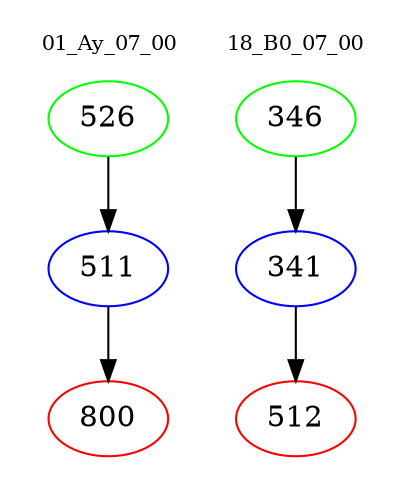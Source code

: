 digraph{
subgraph cluster_0 {
color = white
label = "01_Ay_07_00";
fontsize=10;
T0_526 [label="526", color="green"]
T0_526 -> T0_511 [color="black"]
T0_511 [label="511", color="blue"]
T0_511 -> T0_800 [color="black"]
T0_800 [label="800", color="red"]
}
subgraph cluster_1 {
color = white
label = "18_B0_07_00";
fontsize=10;
T1_346 [label="346", color="green"]
T1_346 -> T1_341 [color="black"]
T1_341 [label="341", color="blue"]
T1_341 -> T1_512 [color="black"]
T1_512 [label="512", color="red"]
}
}
